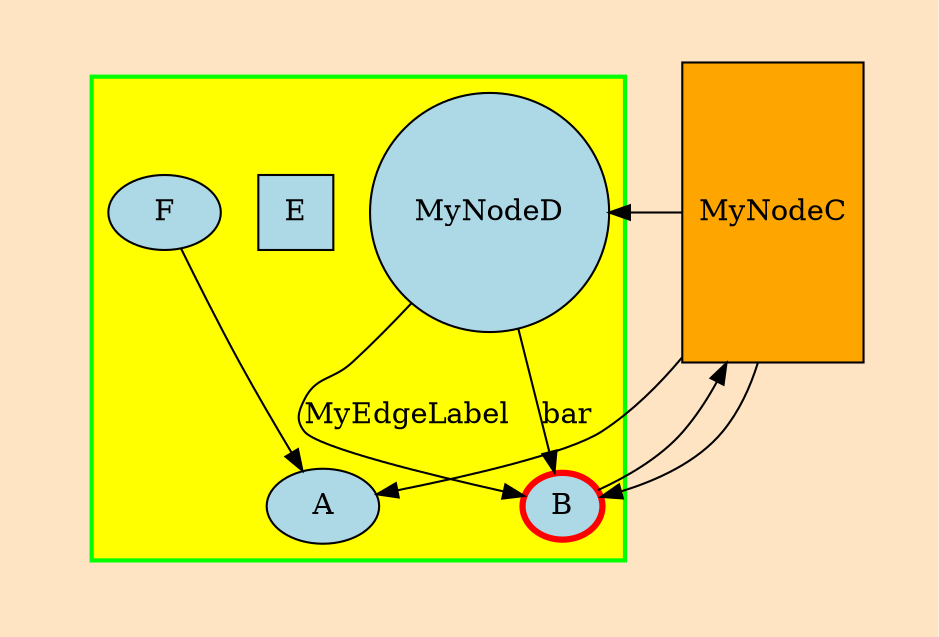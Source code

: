 digraph {
  bgcolor="bisque"
  pad="0.5,0.4"
  node [style=filled, fillcolor="lightblue"]
  A
  B->C->{
    A; D; {
	  A; B [width=0.3, height=0.3, penwidth=3, color=red]
	}
  }
  C [label="MyNodeC", shape="rect", fillcolor=orange, width=1, height=2]
  D->B [label="MyEdgeLabel"]
  D [label="MyNodeD", shape="circle"];
  subgraph cluster0 {
    graph [bgcolor="yellow", pencolor="green", penwidth=2]
    E [shape="square"]
	F->A
	D->B [label="bar"]
  }
}